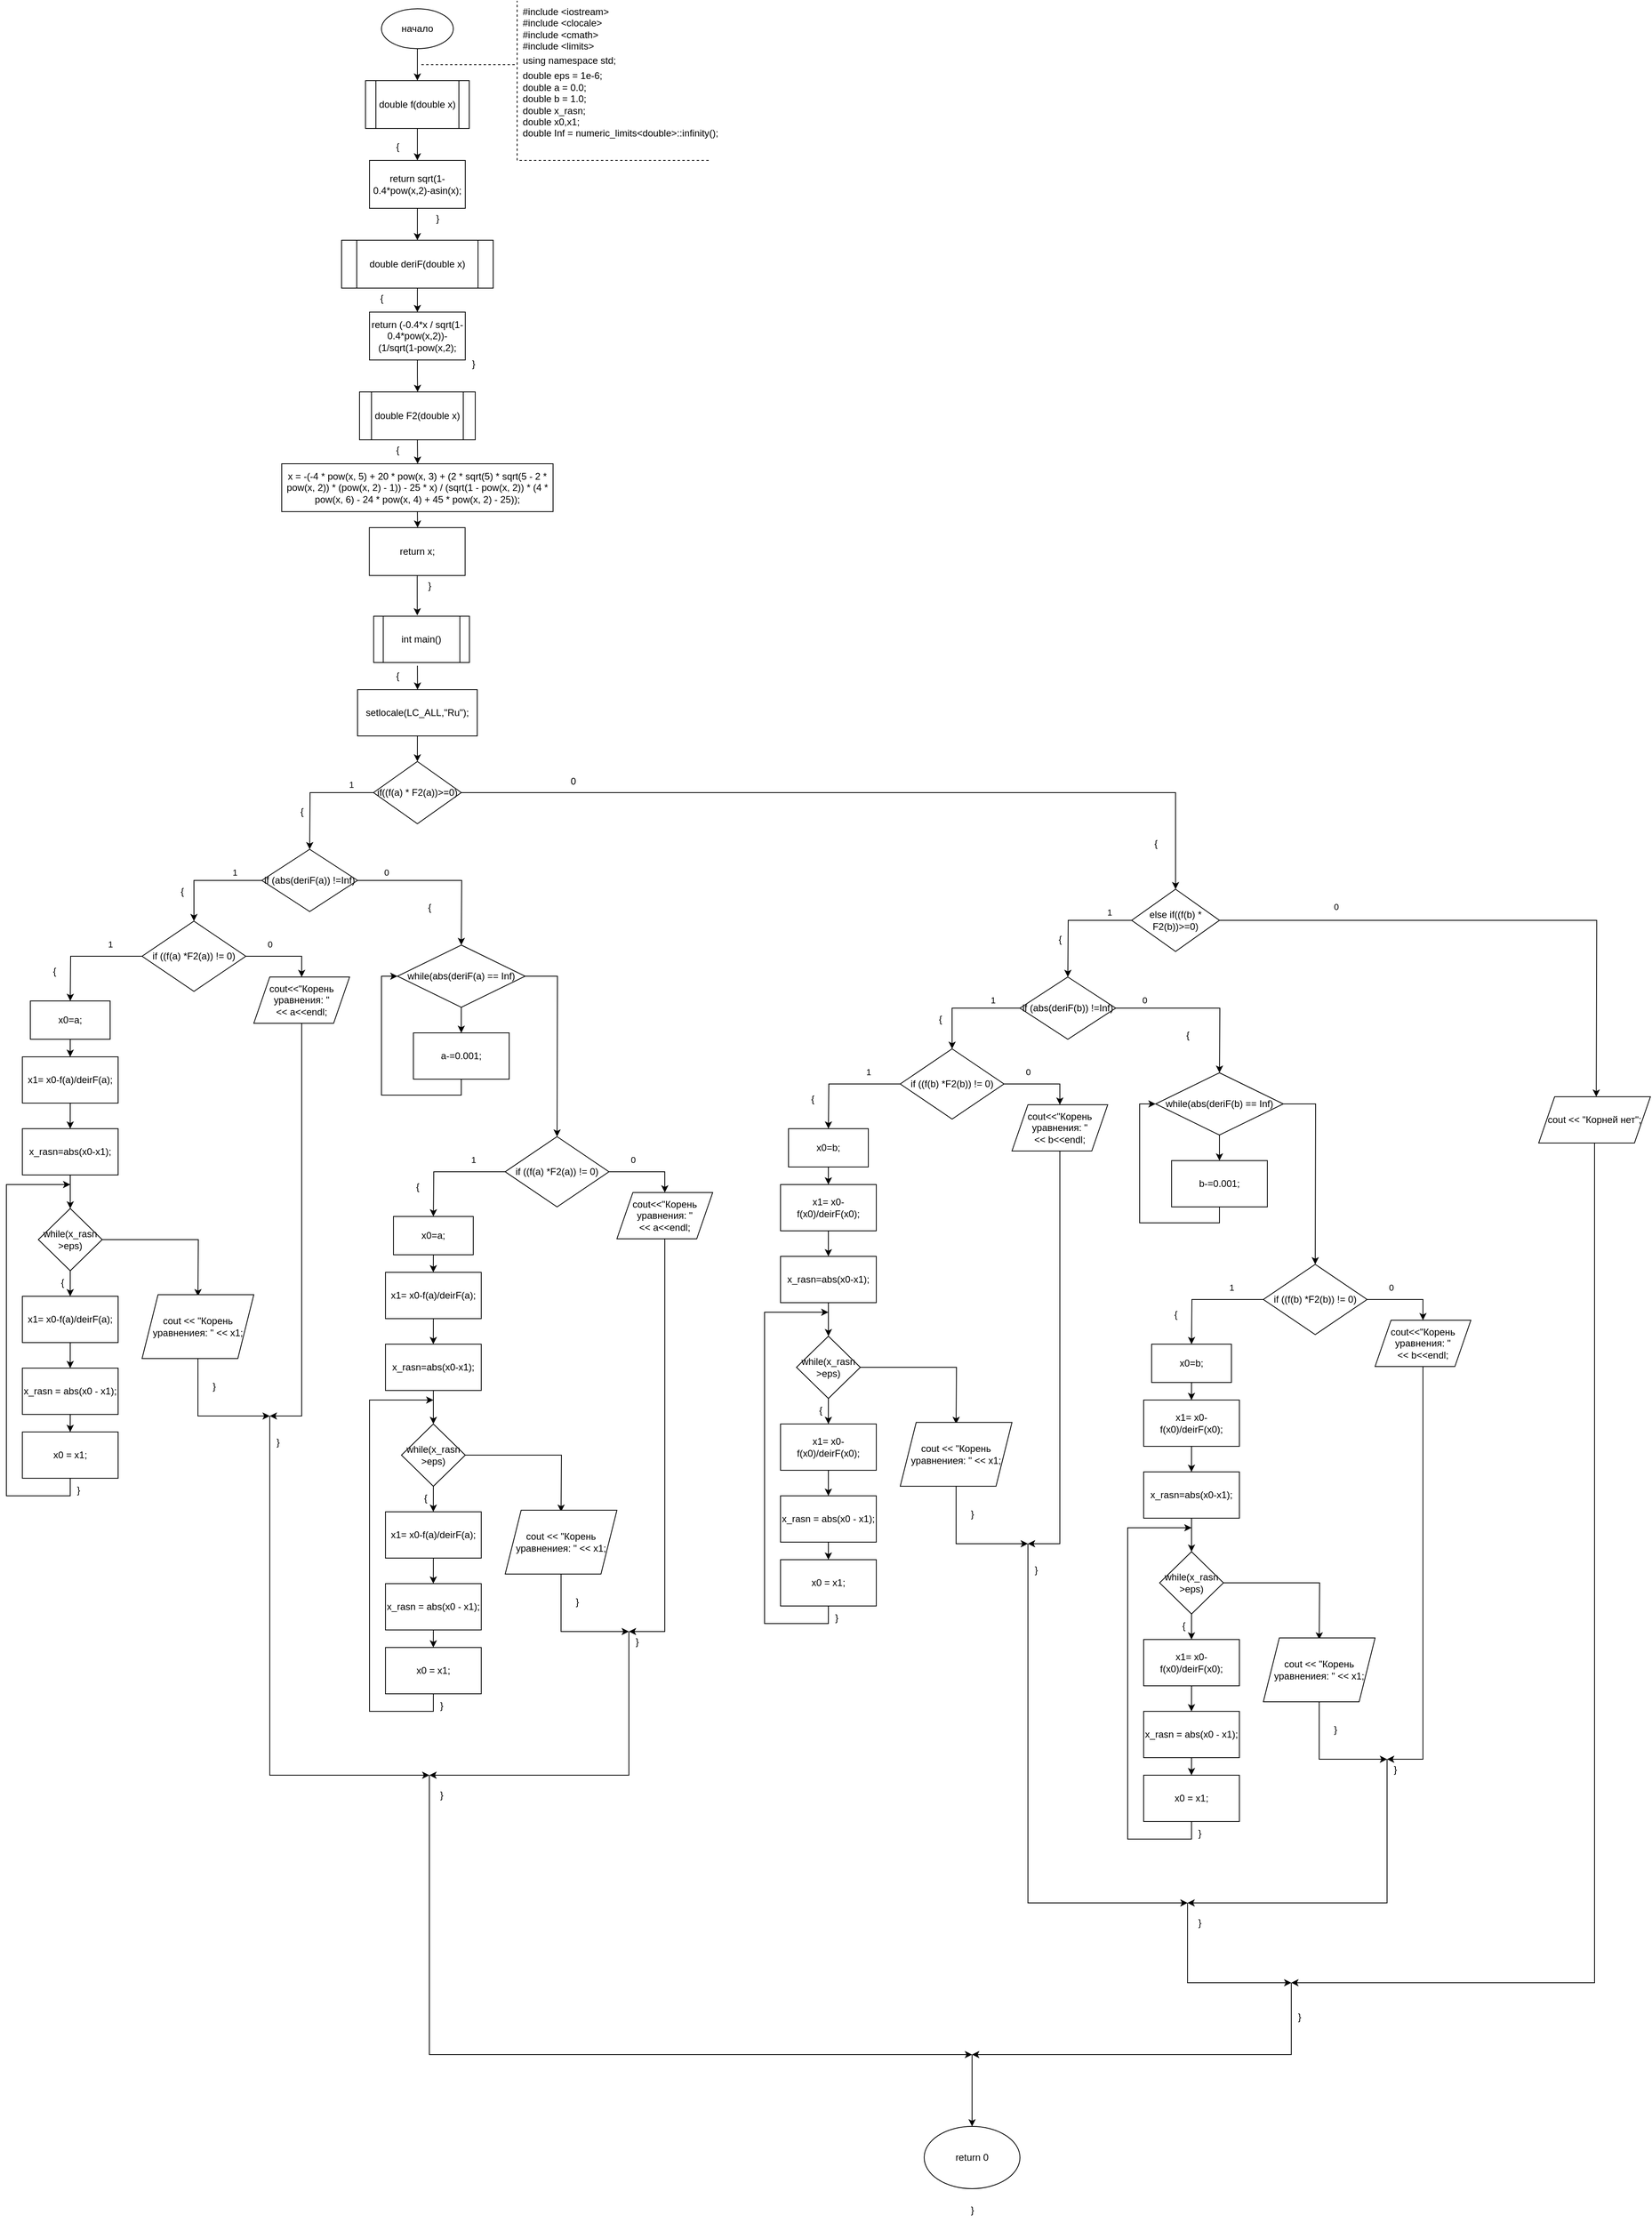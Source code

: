 <mxfile version="25.0.3">
  <diagram name="Страница — 1" id="3DQ5eWlD2VLm8ie280Ys">
    <mxGraphModel dx="2062" dy="667" grid="1" gridSize="10" guides="1" tooltips="1" connect="1" arrows="1" fold="1" page="1" pageScale="1" pageWidth="827" pageHeight="1169" math="0" shadow="0">
      <root>
        <mxCell id="0" />
        <mxCell id="1" parent="0" />
        <mxCell id="BeUe8F2fe9qOnZr7bygk-2" style="edgeStyle=orthogonalEdgeStyle;rounded=0;orthogonalLoop=1;jettySize=auto;html=1;exitX=0.5;exitY=1;exitDx=0;exitDy=0;" parent="1" source="BeUe8F2fe9qOnZr7bygk-1" target="BeUe8F2fe9qOnZr7bygk-3" edge="1">
          <mxGeometry relative="1" as="geometry">
            <mxPoint x="385" y="110" as="targetPoint" />
          </mxGeometry>
        </mxCell>
        <mxCell id="BeUe8F2fe9qOnZr7bygk-1" value="начало" style="ellipse;whiteSpace=wrap;html=1;" parent="1" vertex="1">
          <mxGeometry x="340" y="20" width="90" height="50" as="geometry" />
        </mxCell>
        <mxCell id="BeUe8F2fe9qOnZr7bygk-4" style="edgeStyle=orthogonalEdgeStyle;rounded=0;orthogonalLoop=1;jettySize=auto;html=1;exitX=0.5;exitY=1;exitDx=0;exitDy=0;" parent="1" source="BeUe8F2fe9qOnZr7bygk-3" edge="1">
          <mxGeometry relative="1" as="geometry">
            <mxPoint x="385" y="210" as="targetPoint" />
          </mxGeometry>
        </mxCell>
        <mxCell id="BeUe8F2fe9qOnZr7bygk-3" value="double f(double x)" style="shape=process;whiteSpace=wrap;html=1;backgroundOutline=1;" parent="1" vertex="1">
          <mxGeometry x="320" y="110" width="130" height="60" as="geometry" />
        </mxCell>
        <mxCell id="BeUe8F2fe9qOnZr7bygk-7" style="edgeStyle=orthogonalEdgeStyle;rounded=0;orthogonalLoop=1;jettySize=auto;html=1;exitX=0.5;exitY=1;exitDx=0;exitDy=0;" parent="1" source="BeUe8F2fe9qOnZr7bygk-6" target="BeUe8F2fe9qOnZr7bygk-8" edge="1">
          <mxGeometry relative="1" as="geometry">
            <mxPoint x="385.143" y="300" as="targetPoint" />
          </mxGeometry>
        </mxCell>
        <mxCell id="BeUe8F2fe9qOnZr7bygk-6" value="return sqrt(1-0.4*pow(x,2)-asin(x);" style="rounded=0;whiteSpace=wrap;html=1;" parent="1" vertex="1">
          <mxGeometry x="325" y="210" width="120" height="60" as="geometry" />
        </mxCell>
        <mxCell id="BeUe8F2fe9qOnZr7bygk-9" style="edgeStyle=orthogonalEdgeStyle;rounded=0;orthogonalLoop=1;jettySize=auto;html=1;exitX=0.5;exitY=1;exitDx=0;exitDy=0;" parent="1" source="BeUe8F2fe9qOnZr7bygk-8" target="BeUe8F2fe9qOnZr7bygk-10" edge="1">
          <mxGeometry relative="1" as="geometry">
            <mxPoint x="385.143" y="400" as="targetPoint" />
          </mxGeometry>
        </mxCell>
        <mxCell id="BeUe8F2fe9qOnZr7bygk-8" value="double deriF(double x)" style="shape=process;whiteSpace=wrap;html=1;backgroundOutline=1;" parent="1" vertex="1">
          <mxGeometry x="290" y="310" width="190" height="60" as="geometry" />
        </mxCell>
        <mxCell id="A-Q63tlpJAZpcYn2zqta-1" style="edgeStyle=orthogonalEdgeStyle;rounded=0;orthogonalLoop=1;jettySize=auto;html=1;exitX=0.5;exitY=1;exitDx=0;exitDy=0;" parent="1" source="BeUe8F2fe9qOnZr7bygk-10" edge="1">
          <mxGeometry relative="1" as="geometry">
            <mxPoint x="385.273" y="500.0" as="targetPoint" />
          </mxGeometry>
        </mxCell>
        <mxCell id="BeUe8F2fe9qOnZr7bygk-10" value="return (-0.4*x / sqrt(1-0.4*pow(x,2))-(1/sqrt(1-pow(x,2);" style="rounded=0;whiteSpace=wrap;html=1;" parent="1" vertex="1">
          <mxGeometry x="325.003" y="400" width="120" height="60" as="geometry" />
        </mxCell>
        <mxCell id="BeUe8F2fe9qOnZr7bygk-13" style="edgeStyle=orthogonalEdgeStyle;rounded=0;orthogonalLoop=1;jettySize=auto;html=1;exitX=0.5;exitY=1;exitDx=0;exitDy=0;" parent="1" edge="1">
          <mxGeometry relative="1" as="geometry">
            <mxPoint x="385.163" y="873" as="targetPoint" />
            <mxPoint x="385.023" y="843" as="sourcePoint" />
          </mxGeometry>
        </mxCell>
        <mxCell id="BeUe8F2fe9qOnZr7bygk-12" value="int main()" style="shape=process;whiteSpace=wrap;html=1;backgroundOutline=1;" parent="1" vertex="1">
          <mxGeometry x="330.223" y="781" width="120" height="58" as="geometry" />
        </mxCell>
        <mxCell id="BeUe8F2fe9qOnZr7bygk-15" style="edgeStyle=orthogonalEdgeStyle;rounded=0;orthogonalLoop=1;jettySize=auto;html=1;exitX=0.5;exitY=1;exitDx=0;exitDy=0;" parent="1" source="BeUe8F2fe9qOnZr7bygk-14" target="BeUe8F2fe9qOnZr7bygk-16" edge="1">
          <mxGeometry relative="1" as="geometry">
            <mxPoint x="385.163" y="963" as="targetPoint" />
          </mxGeometry>
        </mxCell>
        <mxCell id="BeUe8F2fe9qOnZr7bygk-14" value="setlocale(LC_ALL,&quot;Ru&quot;);" style="rounded=0;whiteSpace=wrap;html=1;" parent="1" vertex="1">
          <mxGeometry x="310.02" y="873" width="150" height="58" as="geometry" />
        </mxCell>
        <mxCell id="BeUe8F2fe9qOnZr7bygk-17" style="edgeStyle=orthogonalEdgeStyle;rounded=0;orthogonalLoop=1;jettySize=auto;html=1;exitX=0;exitY=0.5;exitDx=0;exitDy=0;" parent="1" source="BeUe8F2fe9qOnZr7bygk-16" edge="1">
          <mxGeometry relative="1" as="geometry">
            <mxPoint x="250.02" y="1073" as="targetPoint" />
          </mxGeometry>
        </mxCell>
        <mxCell id="BeUe8F2fe9qOnZr7bygk-18" value="1" style="edgeLabel;html=1;align=center;verticalAlign=middle;resizable=0;points=[];" parent="BeUe8F2fe9qOnZr7bygk-17" vertex="1" connectable="0">
          <mxGeometry x="-0.625" y="1" relative="1" as="geometry">
            <mxPoint y="-11" as="offset" />
          </mxGeometry>
        </mxCell>
        <mxCell id="BeUe8F2fe9qOnZr7bygk-93" style="edgeStyle=orthogonalEdgeStyle;rounded=0;orthogonalLoop=1;jettySize=auto;html=1;exitX=1;exitY=0.5;exitDx=0;exitDy=0;entryX=0.5;entryY=0;entryDx=0;entryDy=0;" parent="1" source="BeUe8F2fe9qOnZr7bygk-16" target="BeUe8F2fe9qOnZr7bygk-100" edge="1">
          <mxGeometry relative="1" as="geometry">
            <mxPoint x="1030.02" y="1273" as="targetPoint" />
          </mxGeometry>
        </mxCell>
        <mxCell id="BeUe8F2fe9qOnZr7bygk-16" value="if((f(a) * F2(a))&amp;gt;=0)" style="rhombus;whiteSpace=wrap;html=1;" parent="1" vertex="1">
          <mxGeometry x="330.02" y="963" width="110" height="78" as="geometry" />
        </mxCell>
        <mxCell id="BeUe8F2fe9qOnZr7bygk-20" style="edgeStyle=orthogonalEdgeStyle;rounded=0;orthogonalLoop=1;jettySize=auto;html=1;exitX=0;exitY=0.5;exitDx=0;exitDy=0;entryX=0.5;entryY=0;entryDx=0;entryDy=0;" parent="1" source="BeUe8F2fe9qOnZr7bygk-19" target="BeUe8F2fe9qOnZr7bygk-22" edge="1">
          <mxGeometry relative="1" as="geometry">
            <mxPoint x="110.02" y="1163" as="targetPoint" />
          </mxGeometry>
        </mxCell>
        <mxCell id="BeUe8F2fe9qOnZr7bygk-21" value="1" style="edgeLabel;html=1;align=center;verticalAlign=middle;resizable=0;points=[];" parent="BeUe8F2fe9qOnZr7bygk-20" vertex="1" connectable="0">
          <mxGeometry x="-0.496" y="-1" relative="1" as="geometry">
            <mxPoint y="-9" as="offset" />
          </mxGeometry>
        </mxCell>
        <mxCell id="BeUe8F2fe9qOnZr7bygk-51" style="edgeStyle=orthogonalEdgeStyle;rounded=0;orthogonalLoop=1;jettySize=auto;html=1;exitX=1;exitY=0.5;exitDx=0;exitDy=0;" parent="1" source="BeUe8F2fe9qOnZr7bygk-19" edge="1">
          <mxGeometry relative="1" as="geometry">
            <mxPoint x="440.02" y="1193" as="targetPoint" />
          </mxGeometry>
        </mxCell>
        <mxCell id="BeUe8F2fe9qOnZr7bygk-52" value="0" style="edgeLabel;html=1;align=center;verticalAlign=middle;resizable=0;points=[];" parent="BeUe8F2fe9qOnZr7bygk-51" vertex="1" connectable="0">
          <mxGeometry x="-0.662" y="-1" relative="1" as="geometry">
            <mxPoint y="-11" as="offset" />
          </mxGeometry>
        </mxCell>
        <mxCell id="BeUe8F2fe9qOnZr7bygk-19" value="if (abs(deriF(a)) !=Inf)" style="rhombus;whiteSpace=wrap;html=1;" parent="1" vertex="1">
          <mxGeometry x="190.02" y="1073" width="120" height="78" as="geometry" />
        </mxCell>
        <mxCell id="BeUe8F2fe9qOnZr7bygk-23" style="edgeStyle=orthogonalEdgeStyle;rounded=0;orthogonalLoop=1;jettySize=auto;html=1;exitX=0;exitY=0.5;exitDx=0;exitDy=0;" parent="1" source="BeUe8F2fe9qOnZr7bygk-22" edge="1">
          <mxGeometry relative="1" as="geometry">
            <mxPoint x="-49.98" y="1263" as="targetPoint" />
          </mxGeometry>
        </mxCell>
        <mxCell id="BeUe8F2fe9qOnZr7bygk-24" value="1" style="edgeLabel;html=1;align=center;verticalAlign=middle;resizable=0;points=[];" parent="BeUe8F2fe9qOnZr7bygk-23" vertex="1" connectable="0">
          <mxGeometry x="-0.546" relative="1" as="geometry">
            <mxPoint x="-7" y="-15" as="offset" />
          </mxGeometry>
        </mxCell>
        <mxCell id="BeUe8F2fe9qOnZr7bygk-47" style="edgeStyle=orthogonalEdgeStyle;rounded=0;orthogonalLoop=1;jettySize=auto;html=1;exitX=1;exitY=0.5;exitDx=0;exitDy=0;entryX=0.5;entryY=0;entryDx=0;entryDy=0;" parent="1" source="BeUe8F2fe9qOnZr7bygk-22" target="BeUe8F2fe9qOnZr7bygk-25" edge="1">
          <mxGeometry relative="1" as="geometry" />
        </mxCell>
        <mxCell id="BeUe8F2fe9qOnZr7bygk-53" value="0" style="edgeLabel;html=1;align=center;verticalAlign=middle;resizable=0;points=[];" parent="BeUe8F2fe9qOnZr7bygk-47" vertex="1" connectable="0">
          <mxGeometry x="-0.39" y="-3" relative="1" as="geometry">
            <mxPoint y="-18" as="offset" />
          </mxGeometry>
        </mxCell>
        <mxCell id="BeUe8F2fe9qOnZr7bygk-22" value="if ((f(a) *F2(a)) != 0)" style="rhombus;whiteSpace=wrap;html=1;" parent="1" vertex="1">
          <mxGeometry x="40.02" y="1163" width="130" height="88" as="geometry" />
        </mxCell>
        <mxCell id="BeUe8F2fe9qOnZr7bygk-48" style="edgeStyle=orthogonalEdgeStyle;rounded=0;orthogonalLoop=1;jettySize=auto;html=1;exitX=0.5;exitY=1;exitDx=0;exitDy=0;" parent="1" source="BeUe8F2fe9qOnZr7bygk-25" edge="1">
          <mxGeometry relative="1" as="geometry">
            <mxPoint x="200.02" y="1783" as="targetPoint" />
            <Array as="points">
              <mxPoint x="240.02" y="1783" />
            </Array>
          </mxGeometry>
        </mxCell>
        <mxCell id="BeUe8F2fe9qOnZr7bygk-25" value="cout&amp;lt;&amp;lt;&quot;Корень уравнения: &quot;&lt;div&gt;&amp;lt;&amp;lt; a&amp;lt;&amp;lt;endl;&lt;/div&gt;" style="shape=parallelogram;perimeter=parallelogramPerimeter;whiteSpace=wrap;html=1;fixedSize=1;" parent="1" vertex="1">
          <mxGeometry x="180.02" y="1233" width="120" height="58" as="geometry" />
        </mxCell>
        <mxCell id="BeUe8F2fe9qOnZr7bygk-27" style="edgeStyle=orthogonalEdgeStyle;rounded=0;orthogonalLoop=1;jettySize=auto;html=1;exitX=0.5;exitY=1;exitDx=0;exitDy=0;" parent="1" source="BeUe8F2fe9qOnZr7bygk-26" edge="1">
          <mxGeometry relative="1" as="geometry">
            <mxPoint x="-50.049" y="1333" as="targetPoint" />
          </mxGeometry>
        </mxCell>
        <mxCell id="BeUe8F2fe9qOnZr7bygk-26" value="x0=a;" style="rounded=0;whiteSpace=wrap;html=1;" parent="1" vertex="1">
          <mxGeometry x="-99.98" y="1263" width="100" height="48" as="geometry" />
        </mxCell>
        <mxCell id="BeUe8F2fe9qOnZr7bygk-29" style="edgeStyle=orthogonalEdgeStyle;rounded=0;orthogonalLoop=1;jettySize=auto;html=1;exitX=0.5;exitY=1;exitDx=0;exitDy=0;" parent="1" source="BeUe8F2fe9qOnZr7bygk-28" edge="1">
          <mxGeometry relative="1" as="geometry">
            <mxPoint x="-50.049" y="1423" as="targetPoint" />
          </mxGeometry>
        </mxCell>
        <mxCell id="BeUe8F2fe9qOnZr7bygk-28" value="x1= x0-f(a)/deirF(a);" style="whiteSpace=wrap;html=1;" parent="1" vertex="1">
          <mxGeometry x="-109.98" y="1333" width="120" height="58" as="geometry" />
        </mxCell>
        <mxCell id="BeUe8F2fe9qOnZr7bygk-32" style="edgeStyle=orthogonalEdgeStyle;rounded=0;orthogonalLoop=1;jettySize=auto;html=1;exitX=0.5;exitY=1;exitDx=0;exitDy=0;" parent="1" source="BeUe8F2fe9qOnZr7bygk-30" target="BeUe8F2fe9qOnZr7bygk-33" edge="1">
          <mxGeometry relative="1" as="geometry">
            <mxPoint x="-50.049" y="1523" as="targetPoint" />
          </mxGeometry>
        </mxCell>
        <mxCell id="BeUe8F2fe9qOnZr7bygk-30" value="x_rasn=abs(x0-x1);" style="whiteSpace=wrap;html=1;" parent="1" vertex="1">
          <mxGeometry x="-109.98" y="1423" width="120" height="58" as="geometry" />
        </mxCell>
        <mxCell id="BeUe8F2fe9qOnZr7bygk-31" value="{" style="text;html=1;align=center;verticalAlign=middle;resizable=0;points=[];autosize=1;strokeColor=none;fillColor=none;" parent="1" vertex="1">
          <mxGeometry x="-84.98" y="1211" width="30" height="30" as="geometry" />
        </mxCell>
        <mxCell id="BeUe8F2fe9qOnZr7bygk-34" style="edgeStyle=orthogonalEdgeStyle;rounded=0;orthogonalLoop=1;jettySize=auto;html=1;exitX=0.5;exitY=1;exitDx=0;exitDy=0;" parent="1" source="BeUe8F2fe9qOnZr7bygk-33" edge="1">
          <mxGeometry relative="1" as="geometry">
            <mxPoint x="-50.049" y="1633" as="targetPoint" />
          </mxGeometry>
        </mxCell>
        <mxCell id="BeUe8F2fe9qOnZr7bygk-43" style="edgeStyle=orthogonalEdgeStyle;rounded=0;orthogonalLoop=1;jettySize=auto;html=1;exitX=1;exitY=0.5;exitDx=0;exitDy=0;" parent="1" source="BeUe8F2fe9qOnZr7bygk-33" edge="1">
          <mxGeometry relative="1" as="geometry">
            <mxPoint x="110.02" y="1633" as="targetPoint" />
          </mxGeometry>
        </mxCell>
        <mxCell id="BeUe8F2fe9qOnZr7bygk-33" value="while(x_rasn &amp;gt;eps)" style="rhombus;whiteSpace=wrap;html=1;" parent="1" vertex="1">
          <mxGeometry x="-89.979" y="1523" width="80" height="78" as="geometry" />
        </mxCell>
        <mxCell id="BeUe8F2fe9qOnZr7bygk-36" style="edgeStyle=orthogonalEdgeStyle;rounded=0;orthogonalLoop=1;jettySize=auto;html=1;exitX=0.5;exitY=1;exitDx=0;exitDy=0;" parent="1" source="BeUe8F2fe9qOnZr7bygk-35" edge="1">
          <mxGeometry relative="1" as="geometry">
            <mxPoint x="-50.049" y="1723" as="targetPoint" />
          </mxGeometry>
        </mxCell>
        <mxCell id="BeUe8F2fe9qOnZr7bygk-35" value="x1= x0-f(a)/deirF(a);" style="whiteSpace=wrap;html=1;" parent="1" vertex="1">
          <mxGeometry x="-109.98" y="1633" width="120" height="58" as="geometry" />
        </mxCell>
        <mxCell id="BeUe8F2fe9qOnZr7bygk-38" style="edgeStyle=orthogonalEdgeStyle;rounded=0;orthogonalLoop=1;jettySize=auto;html=1;exitX=0.5;exitY=1;exitDx=0;exitDy=0;" parent="1" source="BeUe8F2fe9qOnZr7bygk-37" edge="1">
          <mxGeometry relative="1" as="geometry">
            <mxPoint x="-50.049" y="1803" as="targetPoint" />
          </mxGeometry>
        </mxCell>
        <mxCell id="BeUe8F2fe9qOnZr7bygk-37" value="x_rasn = abs(x0 - x1);" style="whiteSpace=wrap;html=1;" parent="1" vertex="1">
          <mxGeometry x="-109.98" y="1723" width="120" height="58" as="geometry" />
        </mxCell>
        <mxCell id="BeUe8F2fe9qOnZr7bygk-41" style="edgeStyle=orthogonalEdgeStyle;rounded=0;orthogonalLoop=1;jettySize=auto;html=1;exitX=0.5;exitY=1;exitDx=0;exitDy=0;" parent="1" source="BeUe8F2fe9qOnZr7bygk-39" edge="1">
          <mxGeometry relative="1" as="geometry">
            <mxPoint x="-49.98" y="1493" as="targetPoint" />
            <Array as="points">
              <mxPoint x="-49.98" y="1883" />
              <mxPoint x="-129.98" y="1883" />
            </Array>
          </mxGeometry>
        </mxCell>
        <mxCell id="BeUe8F2fe9qOnZr7bygk-39" value="x0 = x1;" style="whiteSpace=wrap;html=1;" parent="1" vertex="1">
          <mxGeometry x="-109.98" y="1803" width="120" height="58" as="geometry" />
        </mxCell>
        <mxCell id="BeUe8F2fe9qOnZr7bygk-40" value="{" style="text;html=1;align=center;verticalAlign=middle;resizable=0;points=[];autosize=1;strokeColor=none;fillColor=none;" parent="1" vertex="1">
          <mxGeometry x="-74.98" y="1601" width="30" height="30" as="geometry" />
        </mxCell>
        <mxCell id="BeUe8F2fe9qOnZr7bygk-49" style="edgeStyle=orthogonalEdgeStyle;rounded=0;orthogonalLoop=1;jettySize=auto;html=1;exitX=0.5;exitY=1;exitDx=0;exitDy=0;" parent="1" source="BeUe8F2fe9qOnZr7bygk-45" edge="1">
          <mxGeometry relative="1" as="geometry">
            <mxPoint x="200.02" y="1783" as="targetPoint" />
            <Array as="points">
              <mxPoint x="110.02" y="1783" />
            </Array>
          </mxGeometry>
        </mxCell>
        <mxCell id="BeUe8F2fe9qOnZr7bygk-45" value="cout &amp;lt;&amp;lt; &quot;Корень уравнениея: &quot; &amp;lt;&amp;lt; x1;" style="shape=parallelogram;perimeter=parallelogramPerimeter;whiteSpace=wrap;html=1;fixedSize=1;" parent="1" vertex="1">
          <mxGeometry x="40.02" y="1631" width="140" height="80" as="geometry" />
        </mxCell>
        <mxCell id="BeUe8F2fe9qOnZr7bygk-46" value="}" style="text;html=1;align=center;verticalAlign=middle;resizable=0;points=[];autosize=1;strokeColor=none;fillColor=none;" parent="1" vertex="1">
          <mxGeometry x="-54.98" y="1861" width="30" height="30" as="geometry" />
        </mxCell>
        <mxCell id="BeUe8F2fe9qOnZr7bygk-50" value="}" style="text;html=1;align=center;verticalAlign=middle;resizable=0;points=[];autosize=1;strokeColor=none;fillColor=none;" parent="1" vertex="1">
          <mxGeometry x="115.02" y="1731" width="30" height="30" as="geometry" />
        </mxCell>
        <mxCell id="BeUe8F2fe9qOnZr7bygk-55" style="edgeStyle=orthogonalEdgeStyle;rounded=0;orthogonalLoop=1;jettySize=auto;html=1;exitX=0.5;exitY=1;exitDx=0;exitDy=0;" parent="1" source="BeUe8F2fe9qOnZr7bygk-54" target="BeUe8F2fe9qOnZr7bygk-56" edge="1">
          <mxGeometry relative="1" as="geometry">
            <mxPoint x="439.672" y="1313" as="targetPoint" />
          </mxGeometry>
        </mxCell>
        <mxCell id="BeUe8F2fe9qOnZr7bygk-58" style="edgeStyle=orthogonalEdgeStyle;rounded=0;orthogonalLoop=1;jettySize=auto;html=1;exitX=1;exitY=0.5;exitDx=0;exitDy=0;" parent="1" source="BeUe8F2fe9qOnZr7bygk-54" edge="1">
          <mxGeometry relative="1" as="geometry">
            <mxPoint x="560.02" y="1433" as="targetPoint" />
          </mxGeometry>
        </mxCell>
        <mxCell id="BeUe8F2fe9qOnZr7bygk-54" value="while(abs(deriF(a) == Inf)" style="rhombus;whiteSpace=wrap;html=1;" parent="1" vertex="1">
          <mxGeometry x="360.02" y="1193" width="160" height="78" as="geometry" />
        </mxCell>
        <mxCell id="BeUe8F2fe9qOnZr7bygk-57" style="edgeStyle=orthogonalEdgeStyle;rounded=0;orthogonalLoop=1;jettySize=auto;html=1;exitX=0.5;exitY=1;exitDx=0;exitDy=0;entryX=0;entryY=0.5;entryDx=0;entryDy=0;" parent="1" source="BeUe8F2fe9qOnZr7bygk-56" target="BeUe8F2fe9qOnZr7bygk-54" edge="1">
          <mxGeometry relative="1" as="geometry" />
        </mxCell>
        <mxCell id="BeUe8F2fe9qOnZr7bygk-56" value="a-=0.001;" style="rounded=0;whiteSpace=wrap;html=1;" parent="1" vertex="1">
          <mxGeometry x="380.022" y="1303" width="120" height="58" as="geometry" />
        </mxCell>
        <mxCell id="BeUe8F2fe9qOnZr7bygk-59" style="edgeStyle=orthogonalEdgeStyle;rounded=0;orthogonalLoop=1;jettySize=auto;html=1;exitX=0;exitY=0.5;exitDx=0;exitDy=0;" parent="1" source="BeUe8F2fe9qOnZr7bygk-63" edge="1">
          <mxGeometry relative="1" as="geometry">
            <mxPoint x="405.02" y="1533" as="targetPoint" />
          </mxGeometry>
        </mxCell>
        <mxCell id="BeUe8F2fe9qOnZr7bygk-60" value="1" style="edgeLabel;html=1;align=center;verticalAlign=middle;resizable=0;points=[];" parent="BeUe8F2fe9qOnZr7bygk-59" vertex="1" connectable="0">
          <mxGeometry x="-0.546" relative="1" as="geometry">
            <mxPoint x="-7" y="-15" as="offset" />
          </mxGeometry>
        </mxCell>
        <mxCell id="BeUe8F2fe9qOnZr7bygk-61" style="edgeStyle=orthogonalEdgeStyle;rounded=0;orthogonalLoop=1;jettySize=auto;html=1;exitX=1;exitY=0.5;exitDx=0;exitDy=0;entryX=0.5;entryY=0;entryDx=0;entryDy=0;" parent="1" source="BeUe8F2fe9qOnZr7bygk-63" target="BeUe8F2fe9qOnZr7bygk-65" edge="1">
          <mxGeometry relative="1" as="geometry" />
        </mxCell>
        <mxCell id="BeUe8F2fe9qOnZr7bygk-62" value="0" style="edgeLabel;html=1;align=center;verticalAlign=middle;resizable=0;points=[];" parent="BeUe8F2fe9qOnZr7bygk-61" vertex="1" connectable="0">
          <mxGeometry x="-0.39" y="-3" relative="1" as="geometry">
            <mxPoint y="-18" as="offset" />
          </mxGeometry>
        </mxCell>
        <mxCell id="BeUe8F2fe9qOnZr7bygk-63" value="if ((f(a) *F2(a)) != 0)" style="rhombus;whiteSpace=wrap;html=1;" parent="1" vertex="1">
          <mxGeometry x="495.02" y="1433" width="130" height="88" as="geometry" />
        </mxCell>
        <mxCell id="BeUe8F2fe9qOnZr7bygk-64" style="edgeStyle=orthogonalEdgeStyle;rounded=0;orthogonalLoop=1;jettySize=auto;html=1;exitX=0.5;exitY=1;exitDx=0;exitDy=0;" parent="1" source="BeUe8F2fe9qOnZr7bygk-65" edge="1">
          <mxGeometry relative="1" as="geometry">
            <mxPoint x="650.02" y="2053" as="targetPoint" />
            <Array as="points">
              <mxPoint x="695.02" y="2053" />
            </Array>
          </mxGeometry>
        </mxCell>
        <mxCell id="BeUe8F2fe9qOnZr7bygk-65" value="cout&amp;lt;&amp;lt;&quot;Корень уравнения: &quot;&lt;div&gt;&amp;lt;&amp;lt; a&amp;lt;&amp;lt;endl;&lt;/div&gt;" style="shape=parallelogram;perimeter=parallelogramPerimeter;whiteSpace=wrap;html=1;fixedSize=1;" parent="1" vertex="1">
          <mxGeometry x="635.02" y="1503" width="120" height="58" as="geometry" />
        </mxCell>
        <mxCell id="BeUe8F2fe9qOnZr7bygk-66" style="edgeStyle=orthogonalEdgeStyle;rounded=0;orthogonalLoop=1;jettySize=auto;html=1;exitX=0.5;exitY=1;exitDx=0;exitDy=0;" parent="1" source="BeUe8F2fe9qOnZr7bygk-67" edge="1">
          <mxGeometry relative="1" as="geometry">
            <mxPoint x="404.951" y="1603" as="targetPoint" />
          </mxGeometry>
        </mxCell>
        <mxCell id="BeUe8F2fe9qOnZr7bygk-67" value="x0=a;" style="rounded=0;whiteSpace=wrap;html=1;" parent="1" vertex="1">
          <mxGeometry x="355.02" y="1533" width="100" height="48" as="geometry" />
        </mxCell>
        <mxCell id="BeUe8F2fe9qOnZr7bygk-68" style="edgeStyle=orthogonalEdgeStyle;rounded=0;orthogonalLoop=1;jettySize=auto;html=1;exitX=0.5;exitY=1;exitDx=0;exitDy=0;" parent="1" source="BeUe8F2fe9qOnZr7bygk-69" edge="1">
          <mxGeometry relative="1" as="geometry">
            <mxPoint x="404.951" y="1693" as="targetPoint" />
          </mxGeometry>
        </mxCell>
        <mxCell id="BeUe8F2fe9qOnZr7bygk-69" value="x1= x0-f(a)/deirF(a);" style="whiteSpace=wrap;html=1;" parent="1" vertex="1">
          <mxGeometry x="345.02" y="1603" width="120" height="58" as="geometry" />
        </mxCell>
        <mxCell id="BeUe8F2fe9qOnZr7bygk-70" style="edgeStyle=orthogonalEdgeStyle;rounded=0;orthogonalLoop=1;jettySize=auto;html=1;exitX=0.5;exitY=1;exitDx=0;exitDy=0;" parent="1" source="BeUe8F2fe9qOnZr7bygk-71" target="BeUe8F2fe9qOnZr7bygk-75" edge="1">
          <mxGeometry relative="1" as="geometry">
            <mxPoint x="404.951" y="1793" as="targetPoint" />
          </mxGeometry>
        </mxCell>
        <mxCell id="BeUe8F2fe9qOnZr7bygk-71" value="x_rasn=abs(x0-x1);" style="whiteSpace=wrap;html=1;" parent="1" vertex="1">
          <mxGeometry x="345.02" y="1693" width="120" height="58" as="geometry" />
        </mxCell>
        <mxCell id="BeUe8F2fe9qOnZr7bygk-72" value="{" style="text;html=1;align=center;verticalAlign=middle;resizable=0;points=[];autosize=1;strokeColor=none;fillColor=none;" parent="1" vertex="1">
          <mxGeometry x="370.02" y="1481" width="30" height="30" as="geometry" />
        </mxCell>
        <mxCell id="BeUe8F2fe9qOnZr7bygk-73" style="edgeStyle=orthogonalEdgeStyle;rounded=0;orthogonalLoop=1;jettySize=auto;html=1;exitX=0.5;exitY=1;exitDx=0;exitDy=0;" parent="1" source="BeUe8F2fe9qOnZr7bygk-75" edge="1">
          <mxGeometry relative="1" as="geometry">
            <mxPoint x="404.951" y="1903" as="targetPoint" />
          </mxGeometry>
        </mxCell>
        <mxCell id="BeUe8F2fe9qOnZr7bygk-74" style="edgeStyle=orthogonalEdgeStyle;rounded=0;orthogonalLoop=1;jettySize=auto;html=1;exitX=1;exitY=0.5;exitDx=0;exitDy=0;" parent="1" source="BeUe8F2fe9qOnZr7bygk-75" edge="1">
          <mxGeometry relative="1" as="geometry">
            <mxPoint x="565.02" y="1903" as="targetPoint" />
          </mxGeometry>
        </mxCell>
        <mxCell id="BeUe8F2fe9qOnZr7bygk-75" value="while(x_rasn &amp;gt;eps)" style="rhombus;whiteSpace=wrap;html=1;" parent="1" vertex="1">
          <mxGeometry x="365.021" y="1793" width="80" height="78" as="geometry" />
        </mxCell>
        <mxCell id="BeUe8F2fe9qOnZr7bygk-76" style="edgeStyle=orthogonalEdgeStyle;rounded=0;orthogonalLoop=1;jettySize=auto;html=1;exitX=0.5;exitY=1;exitDx=0;exitDy=0;" parent="1" source="BeUe8F2fe9qOnZr7bygk-77" edge="1">
          <mxGeometry relative="1" as="geometry">
            <mxPoint x="404.951" y="1993" as="targetPoint" />
          </mxGeometry>
        </mxCell>
        <mxCell id="BeUe8F2fe9qOnZr7bygk-77" value="x1= x0-f(a)/deirF(a);" style="whiteSpace=wrap;html=1;" parent="1" vertex="1">
          <mxGeometry x="345.02" y="1903" width="120" height="58" as="geometry" />
        </mxCell>
        <mxCell id="BeUe8F2fe9qOnZr7bygk-78" style="edgeStyle=orthogonalEdgeStyle;rounded=0;orthogonalLoop=1;jettySize=auto;html=1;exitX=0.5;exitY=1;exitDx=0;exitDy=0;" parent="1" source="BeUe8F2fe9qOnZr7bygk-79" edge="1">
          <mxGeometry relative="1" as="geometry">
            <mxPoint x="404.951" y="2073" as="targetPoint" />
          </mxGeometry>
        </mxCell>
        <mxCell id="BeUe8F2fe9qOnZr7bygk-79" value="x_rasn = abs(x0 - x1);" style="whiteSpace=wrap;html=1;" parent="1" vertex="1">
          <mxGeometry x="345.02" y="1993" width="120" height="58" as="geometry" />
        </mxCell>
        <mxCell id="BeUe8F2fe9qOnZr7bygk-80" style="edgeStyle=orthogonalEdgeStyle;rounded=0;orthogonalLoop=1;jettySize=auto;html=1;exitX=0.5;exitY=1;exitDx=0;exitDy=0;" parent="1" source="BeUe8F2fe9qOnZr7bygk-81" edge="1">
          <mxGeometry relative="1" as="geometry">
            <mxPoint x="405.02" y="1763" as="targetPoint" />
            <Array as="points">
              <mxPoint x="405.02" y="2153" />
              <mxPoint x="325.02" y="2153" />
            </Array>
          </mxGeometry>
        </mxCell>
        <mxCell id="BeUe8F2fe9qOnZr7bygk-81" value="x0 = x1;" style="whiteSpace=wrap;html=1;" parent="1" vertex="1">
          <mxGeometry x="345.02" y="2073" width="120" height="58" as="geometry" />
        </mxCell>
        <mxCell id="BeUe8F2fe9qOnZr7bygk-82" value="{" style="text;html=1;align=center;verticalAlign=middle;resizable=0;points=[];autosize=1;strokeColor=none;fillColor=none;" parent="1" vertex="1">
          <mxGeometry x="380.02" y="1871" width="30" height="30" as="geometry" />
        </mxCell>
        <mxCell id="BeUe8F2fe9qOnZr7bygk-83" style="edgeStyle=orthogonalEdgeStyle;rounded=0;orthogonalLoop=1;jettySize=auto;html=1;exitX=0.5;exitY=1;exitDx=0;exitDy=0;" parent="1" source="BeUe8F2fe9qOnZr7bygk-84" edge="1">
          <mxGeometry relative="1" as="geometry">
            <mxPoint x="650.02" y="2053" as="targetPoint" />
            <Array as="points">
              <mxPoint x="565.02" y="2053" />
            </Array>
          </mxGeometry>
        </mxCell>
        <mxCell id="BeUe8F2fe9qOnZr7bygk-84" value="cout &amp;lt;&amp;lt; &quot;Корень уравнениея: &quot; &amp;lt;&amp;lt; x1;" style="shape=parallelogram;perimeter=parallelogramPerimeter;whiteSpace=wrap;html=1;fixedSize=1;" parent="1" vertex="1">
          <mxGeometry x="495.02" y="1901" width="140" height="80" as="geometry" />
        </mxCell>
        <mxCell id="BeUe8F2fe9qOnZr7bygk-85" value="}" style="text;html=1;align=center;verticalAlign=middle;resizable=0;points=[];autosize=1;strokeColor=none;fillColor=none;" parent="1" vertex="1">
          <mxGeometry x="400.02" y="2131" width="30" height="30" as="geometry" />
        </mxCell>
        <mxCell id="BeUe8F2fe9qOnZr7bygk-86" value="}" style="text;html=1;align=center;verticalAlign=middle;resizable=0;points=[];autosize=1;strokeColor=none;fillColor=none;" parent="1" vertex="1">
          <mxGeometry x="570.02" y="2001" width="30" height="30" as="geometry" />
        </mxCell>
        <mxCell id="BeUe8F2fe9qOnZr7bygk-87" value="{" style="text;html=1;align=center;verticalAlign=middle;resizable=0;points=[];autosize=1;strokeColor=none;fillColor=none;" parent="1" vertex="1">
          <mxGeometry x="385.02" y="1131" width="30" height="30" as="geometry" />
        </mxCell>
        <mxCell id="BeUe8F2fe9qOnZr7bygk-88" value="" style="endArrow=classic;html=1;rounded=0;" parent="1" edge="1">
          <mxGeometry width="50" height="50" relative="1" as="geometry">
            <mxPoint x="650.02" y="2053" as="sourcePoint" />
            <mxPoint x="400.02" y="2233" as="targetPoint" />
            <Array as="points">
              <mxPoint x="650.02" y="2233" />
            </Array>
          </mxGeometry>
        </mxCell>
        <mxCell id="BeUe8F2fe9qOnZr7bygk-89" value="}" style="text;html=1;align=center;verticalAlign=middle;resizable=0;points=[];autosize=1;strokeColor=none;fillColor=none;" parent="1" vertex="1">
          <mxGeometry x="645.02" y="2051" width="30" height="30" as="geometry" />
        </mxCell>
        <mxCell id="BeUe8F2fe9qOnZr7bygk-90" value="" style="endArrow=classic;html=1;rounded=0;" parent="1" edge="1">
          <mxGeometry width="50" height="50" relative="1" as="geometry">
            <mxPoint x="200.02" y="1783" as="sourcePoint" />
            <mxPoint x="400.02" y="2233" as="targetPoint" />
            <Array as="points">
              <mxPoint x="200.02" y="2233" />
            </Array>
          </mxGeometry>
        </mxCell>
        <mxCell id="BeUe8F2fe9qOnZr7bygk-91" value="}" style="text;html=1;align=center;verticalAlign=middle;resizable=0;points=[];autosize=1;strokeColor=none;fillColor=none;" parent="1" vertex="1">
          <mxGeometry x="195.02" y="1801" width="30" height="30" as="geometry" />
        </mxCell>
        <mxCell id="BeUe8F2fe9qOnZr7bygk-92" value="{" style="text;html=1;align=center;verticalAlign=middle;resizable=0;points=[];autosize=1;strokeColor=none;fillColor=none;" parent="1" vertex="1">
          <mxGeometry x="75.02" y="1111" width="30" height="30" as="geometry" />
        </mxCell>
        <mxCell id="BeUe8F2fe9qOnZr7bygk-94" value="0" style="text;html=1;align=center;verticalAlign=middle;resizable=0;points=[];autosize=1;strokeColor=none;fillColor=none;" parent="1" vertex="1">
          <mxGeometry x="565.02" y="973" width="30" height="30" as="geometry" />
        </mxCell>
        <mxCell id="BeUe8F2fe9qOnZr7bygk-95" value="{" style="text;html=1;align=center;verticalAlign=middle;resizable=0;points=[];autosize=1;strokeColor=none;fillColor=none;" parent="1" vertex="1">
          <mxGeometry x="225.02" y="1011" width="30" height="30" as="geometry" />
        </mxCell>
        <mxCell id="BeUe8F2fe9qOnZr7bygk-96" value="" style="endArrow=classic;html=1;rounded=0;" parent="1" edge="1">
          <mxGeometry width="50" height="50" relative="1" as="geometry">
            <mxPoint x="400.02" y="2233" as="sourcePoint" />
            <mxPoint x="1080.02" y="2583" as="targetPoint" />
            <Array as="points">
              <mxPoint x="400.02" y="2583" />
            </Array>
          </mxGeometry>
        </mxCell>
        <mxCell id="BeUe8F2fe9qOnZr7bygk-97" value="}" style="text;html=1;align=center;verticalAlign=middle;resizable=0;points=[];autosize=1;strokeColor=none;fillColor=none;" parent="1" vertex="1">
          <mxGeometry x="400.02" y="2243" width="30" height="30" as="geometry" />
        </mxCell>
        <mxCell id="BeUe8F2fe9qOnZr7bygk-98" style="edgeStyle=orthogonalEdgeStyle;rounded=0;orthogonalLoop=1;jettySize=auto;html=1;exitX=0;exitY=0.5;exitDx=0;exitDy=0;" parent="1" source="BeUe8F2fe9qOnZr7bygk-100" edge="1">
          <mxGeometry relative="1" as="geometry">
            <mxPoint x="1200.02" y="1233" as="targetPoint" />
          </mxGeometry>
        </mxCell>
        <mxCell id="BeUe8F2fe9qOnZr7bygk-99" value="1" style="edgeLabel;html=1;align=center;verticalAlign=middle;resizable=0;points=[];" parent="BeUe8F2fe9qOnZr7bygk-98" vertex="1" connectable="0">
          <mxGeometry x="-0.625" y="1" relative="1" as="geometry">
            <mxPoint y="-11" as="offset" />
          </mxGeometry>
        </mxCell>
        <mxCell id="BeUe8F2fe9qOnZr7bygk-177" style="edgeStyle=orthogonalEdgeStyle;rounded=0;orthogonalLoop=1;jettySize=auto;html=1;exitX=1;exitY=0.5;exitDx=0;exitDy=0;" parent="1" source="BeUe8F2fe9qOnZr7bygk-100" edge="1">
          <mxGeometry relative="1" as="geometry">
            <mxPoint x="1862.153" y="1383" as="targetPoint" />
          </mxGeometry>
        </mxCell>
        <mxCell id="BeUe8F2fe9qOnZr7bygk-178" value="0" style="edgeLabel;html=1;align=center;verticalAlign=middle;resizable=0;points=[];" parent="BeUe8F2fe9qOnZr7bygk-177" vertex="1" connectable="0">
          <mxGeometry x="-0.56" y="-2" relative="1" as="geometry">
            <mxPoint x="-7" y="-19" as="offset" />
          </mxGeometry>
        </mxCell>
        <mxCell id="BeUe8F2fe9qOnZr7bygk-100" value="else if((f(b) * F2(b))&amp;gt;=0)" style="rhombus;whiteSpace=wrap;html=1;" parent="1" vertex="1">
          <mxGeometry x="1280.02" y="1123" width="110" height="78" as="geometry" />
        </mxCell>
        <mxCell id="BeUe8F2fe9qOnZr7bygk-101" style="edgeStyle=orthogonalEdgeStyle;rounded=0;orthogonalLoop=1;jettySize=auto;html=1;exitX=0;exitY=0.5;exitDx=0;exitDy=0;entryX=0.5;entryY=0;entryDx=0;entryDy=0;" parent="1" source="BeUe8F2fe9qOnZr7bygk-105" target="BeUe8F2fe9qOnZr7bygk-110" edge="1">
          <mxGeometry relative="1" as="geometry">
            <mxPoint x="1060.02" y="1323" as="targetPoint" />
          </mxGeometry>
        </mxCell>
        <mxCell id="BeUe8F2fe9qOnZr7bygk-102" value="1" style="edgeLabel;html=1;align=center;verticalAlign=middle;resizable=0;points=[];" parent="BeUe8F2fe9qOnZr7bygk-101" vertex="1" connectable="0">
          <mxGeometry x="-0.496" y="-1" relative="1" as="geometry">
            <mxPoint y="-9" as="offset" />
          </mxGeometry>
        </mxCell>
        <mxCell id="BeUe8F2fe9qOnZr7bygk-103" style="edgeStyle=orthogonalEdgeStyle;rounded=0;orthogonalLoop=1;jettySize=auto;html=1;exitX=1;exitY=0.5;exitDx=0;exitDy=0;" parent="1" source="BeUe8F2fe9qOnZr7bygk-105" edge="1">
          <mxGeometry relative="1" as="geometry">
            <mxPoint x="1390.02" y="1353" as="targetPoint" />
          </mxGeometry>
        </mxCell>
        <mxCell id="BeUe8F2fe9qOnZr7bygk-104" value="0" style="edgeLabel;html=1;align=center;verticalAlign=middle;resizable=0;points=[];" parent="BeUe8F2fe9qOnZr7bygk-103" vertex="1" connectable="0">
          <mxGeometry x="-0.662" y="-1" relative="1" as="geometry">
            <mxPoint y="-11" as="offset" />
          </mxGeometry>
        </mxCell>
        <mxCell id="BeUe8F2fe9qOnZr7bygk-105" value="if (abs(deriF(b)) !=Inf)" style="rhombus;whiteSpace=wrap;html=1;" parent="1" vertex="1">
          <mxGeometry x="1140.02" y="1233" width="120" height="78" as="geometry" />
        </mxCell>
        <mxCell id="BeUe8F2fe9qOnZr7bygk-106" style="edgeStyle=orthogonalEdgeStyle;rounded=0;orthogonalLoop=1;jettySize=auto;html=1;exitX=0;exitY=0.5;exitDx=0;exitDy=0;" parent="1" source="BeUe8F2fe9qOnZr7bygk-110" edge="1">
          <mxGeometry relative="1" as="geometry">
            <mxPoint x="900.02" y="1423" as="targetPoint" />
          </mxGeometry>
        </mxCell>
        <mxCell id="BeUe8F2fe9qOnZr7bygk-107" value="1" style="edgeLabel;html=1;align=center;verticalAlign=middle;resizable=0;points=[];" parent="BeUe8F2fe9qOnZr7bygk-106" vertex="1" connectable="0">
          <mxGeometry x="-0.546" relative="1" as="geometry">
            <mxPoint x="-7" y="-15" as="offset" />
          </mxGeometry>
        </mxCell>
        <mxCell id="BeUe8F2fe9qOnZr7bygk-108" style="edgeStyle=orthogonalEdgeStyle;rounded=0;orthogonalLoop=1;jettySize=auto;html=1;exitX=1;exitY=0.5;exitDx=0;exitDy=0;entryX=0.5;entryY=0;entryDx=0;entryDy=0;" parent="1" source="BeUe8F2fe9qOnZr7bygk-110" target="BeUe8F2fe9qOnZr7bygk-112" edge="1">
          <mxGeometry relative="1" as="geometry" />
        </mxCell>
        <mxCell id="BeUe8F2fe9qOnZr7bygk-109" value="0" style="edgeLabel;html=1;align=center;verticalAlign=middle;resizable=0;points=[];" parent="BeUe8F2fe9qOnZr7bygk-108" vertex="1" connectable="0">
          <mxGeometry x="-0.39" y="-3" relative="1" as="geometry">
            <mxPoint y="-18" as="offset" />
          </mxGeometry>
        </mxCell>
        <mxCell id="BeUe8F2fe9qOnZr7bygk-110" value="if ((f(b) *F2(b)) != 0)" style="rhombus;whiteSpace=wrap;html=1;" parent="1" vertex="1">
          <mxGeometry x="990.02" y="1323" width="130" height="88" as="geometry" />
        </mxCell>
        <mxCell id="BeUe8F2fe9qOnZr7bygk-111" style="edgeStyle=orthogonalEdgeStyle;rounded=0;orthogonalLoop=1;jettySize=auto;html=1;exitX=0.5;exitY=1;exitDx=0;exitDy=0;" parent="1" source="BeUe8F2fe9qOnZr7bygk-112" edge="1">
          <mxGeometry relative="1" as="geometry">
            <mxPoint x="1150.02" y="1943" as="targetPoint" />
            <Array as="points">
              <mxPoint x="1190.02" y="1943" />
            </Array>
          </mxGeometry>
        </mxCell>
        <mxCell id="BeUe8F2fe9qOnZr7bygk-112" value="cout&amp;lt;&amp;lt;&quot;Корень уравнения: &quot;&lt;div&gt;&amp;lt;&amp;lt; b&amp;lt;&amp;lt;endl;&lt;/div&gt;" style="shape=parallelogram;perimeter=parallelogramPerimeter;whiteSpace=wrap;html=1;fixedSize=1;" parent="1" vertex="1">
          <mxGeometry x="1130.02" y="1393" width="120" height="58" as="geometry" />
        </mxCell>
        <mxCell id="BeUe8F2fe9qOnZr7bygk-113" style="edgeStyle=orthogonalEdgeStyle;rounded=0;orthogonalLoop=1;jettySize=auto;html=1;exitX=0.5;exitY=1;exitDx=0;exitDy=0;" parent="1" source="BeUe8F2fe9qOnZr7bygk-114" edge="1">
          <mxGeometry relative="1" as="geometry">
            <mxPoint x="899.951" y="1493" as="targetPoint" />
          </mxGeometry>
        </mxCell>
        <mxCell id="BeUe8F2fe9qOnZr7bygk-114" value="x0=b;" style="rounded=0;whiteSpace=wrap;html=1;" parent="1" vertex="1">
          <mxGeometry x="850.02" y="1423" width="100" height="48" as="geometry" />
        </mxCell>
        <mxCell id="BeUe8F2fe9qOnZr7bygk-115" style="edgeStyle=orthogonalEdgeStyle;rounded=0;orthogonalLoop=1;jettySize=auto;html=1;exitX=0.5;exitY=1;exitDx=0;exitDy=0;" parent="1" source="BeUe8F2fe9qOnZr7bygk-116" edge="1">
          <mxGeometry relative="1" as="geometry">
            <mxPoint x="899.951" y="1583" as="targetPoint" />
          </mxGeometry>
        </mxCell>
        <mxCell id="BeUe8F2fe9qOnZr7bygk-116" value="x1= x0-f(x0)/deirF(x0);" style="whiteSpace=wrap;html=1;" parent="1" vertex="1">
          <mxGeometry x="840.02" y="1493" width="120" height="58" as="geometry" />
        </mxCell>
        <mxCell id="BeUe8F2fe9qOnZr7bygk-117" style="edgeStyle=orthogonalEdgeStyle;rounded=0;orthogonalLoop=1;jettySize=auto;html=1;exitX=0.5;exitY=1;exitDx=0;exitDy=0;" parent="1" source="BeUe8F2fe9qOnZr7bygk-118" target="BeUe8F2fe9qOnZr7bygk-122" edge="1">
          <mxGeometry relative="1" as="geometry">
            <mxPoint x="899.951" y="1683" as="targetPoint" />
          </mxGeometry>
        </mxCell>
        <mxCell id="BeUe8F2fe9qOnZr7bygk-118" value="x_rasn=abs(x0-x1);" style="whiteSpace=wrap;html=1;" parent="1" vertex="1">
          <mxGeometry x="840.02" y="1583" width="120" height="58" as="geometry" />
        </mxCell>
        <mxCell id="BeUe8F2fe9qOnZr7bygk-119" value="{" style="text;html=1;align=center;verticalAlign=middle;resizable=0;points=[];autosize=1;strokeColor=none;fillColor=none;" parent="1" vertex="1">
          <mxGeometry x="865.02" y="1371" width="30" height="30" as="geometry" />
        </mxCell>
        <mxCell id="BeUe8F2fe9qOnZr7bygk-120" style="edgeStyle=orthogonalEdgeStyle;rounded=0;orthogonalLoop=1;jettySize=auto;html=1;exitX=0.5;exitY=1;exitDx=0;exitDy=0;" parent="1" source="BeUe8F2fe9qOnZr7bygk-122" edge="1">
          <mxGeometry relative="1" as="geometry">
            <mxPoint x="899.951" y="1793" as="targetPoint" />
          </mxGeometry>
        </mxCell>
        <mxCell id="BeUe8F2fe9qOnZr7bygk-121" style="edgeStyle=orthogonalEdgeStyle;rounded=0;orthogonalLoop=1;jettySize=auto;html=1;exitX=1;exitY=0.5;exitDx=0;exitDy=0;" parent="1" source="BeUe8F2fe9qOnZr7bygk-122" edge="1">
          <mxGeometry relative="1" as="geometry">
            <mxPoint x="1060.02" y="1793" as="targetPoint" />
          </mxGeometry>
        </mxCell>
        <mxCell id="BeUe8F2fe9qOnZr7bygk-122" value="while(x_rasn &amp;gt;eps)" style="rhombus;whiteSpace=wrap;html=1;" parent="1" vertex="1">
          <mxGeometry x="860.021" y="1683" width="80" height="78" as="geometry" />
        </mxCell>
        <mxCell id="BeUe8F2fe9qOnZr7bygk-123" style="edgeStyle=orthogonalEdgeStyle;rounded=0;orthogonalLoop=1;jettySize=auto;html=1;exitX=0.5;exitY=1;exitDx=0;exitDy=0;" parent="1" source="BeUe8F2fe9qOnZr7bygk-124" edge="1">
          <mxGeometry relative="1" as="geometry">
            <mxPoint x="899.951" y="1883" as="targetPoint" />
          </mxGeometry>
        </mxCell>
        <mxCell id="BeUe8F2fe9qOnZr7bygk-124" value="x1= x0-f(x0)/deirF(x0);" style="whiteSpace=wrap;html=1;" parent="1" vertex="1">
          <mxGeometry x="840.02" y="1793" width="120" height="58" as="geometry" />
        </mxCell>
        <mxCell id="BeUe8F2fe9qOnZr7bygk-125" style="edgeStyle=orthogonalEdgeStyle;rounded=0;orthogonalLoop=1;jettySize=auto;html=1;exitX=0.5;exitY=1;exitDx=0;exitDy=0;" parent="1" source="BeUe8F2fe9qOnZr7bygk-126" edge="1">
          <mxGeometry relative="1" as="geometry">
            <mxPoint x="899.951" y="1963" as="targetPoint" />
          </mxGeometry>
        </mxCell>
        <mxCell id="BeUe8F2fe9qOnZr7bygk-126" value="x_rasn = abs(x0 - x1);" style="whiteSpace=wrap;html=1;" parent="1" vertex="1">
          <mxGeometry x="840.02" y="1883" width="120" height="58" as="geometry" />
        </mxCell>
        <mxCell id="BeUe8F2fe9qOnZr7bygk-127" style="edgeStyle=orthogonalEdgeStyle;rounded=0;orthogonalLoop=1;jettySize=auto;html=1;exitX=0.5;exitY=1;exitDx=0;exitDy=0;" parent="1" source="BeUe8F2fe9qOnZr7bygk-128" edge="1">
          <mxGeometry relative="1" as="geometry">
            <mxPoint x="900.02" y="1653" as="targetPoint" />
            <Array as="points">
              <mxPoint x="900.02" y="2043" />
              <mxPoint x="820.02" y="2043" />
            </Array>
          </mxGeometry>
        </mxCell>
        <mxCell id="BeUe8F2fe9qOnZr7bygk-128" value="x0 = x1;" style="whiteSpace=wrap;html=1;" parent="1" vertex="1">
          <mxGeometry x="840.02" y="1963" width="120" height="58" as="geometry" />
        </mxCell>
        <mxCell id="BeUe8F2fe9qOnZr7bygk-129" value="{" style="text;html=1;align=center;verticalAlign=middle;resizable=0;points=[];autosize=1;strokeColor=none;fillColor=none;" parent="1" vertex="1">
          <mxGeometry x="875.02" y="1761" width="30" height="30" as="geometry" />
        </mxCell>
        <mxCell id="BeUe8F2fe9qOnZr7bygk-130" style="edgeStyle=orthogonalEdgeStyle;rounded=0;orthogonalLoop=1;jettySize=auto;html=1;exitX=0.5;exitY=1;exitDx=0;exitDy=0;" parent="1" source="BeUe8F2fe9qOnZr7bygk-131" edge="1">
          <mxGeometry relative="1" as="geometry">
            <mxPoint x="1150.02" y="1943" as="targetPoint" />
            <Array as="points">
              <mxPoint x="1060.02" y="1943" />
            </Array>
          </mxGeometry>
        </mxCell>
        <mxCell id="BeUe8F2fe9qOnZr7bygk-131" value="cout &amp;lt;&amp;lt; &quot;Корень уравнениея: &quot; &amp;lt;&amp;lt; x1;" style="shape=parallelogram;perimeter=parallelogramPerimeter;whiteSpace=wrap;html=1;fixedSize=1;" parent="1" vertex="1">
          <mxGeometry x="990.02" y="1791" width="140" height="80" as="geometry" />
        </mxCell>
        <mxCell id="BeUe8F2fe9qOnZr7bygk-132" value="}" style="text;html=1;align=center;verticalAlign=middle;resizable=0;points=[];autosize=1;strokeColor=none;fillColor=none;" parent="1" vertex="1">
          <mxGeometry x="895.02" y="2021" width="30" height="30" as="geometry" />
        </mxCell>
        <mxCell id="BeUe8F2fe9qOnZr7bygk-133" value="}" style="text;html=1;align=center;verticalAlign=middle;resizable=0;points=[];autosize=1;strokeColor=none;fillColor=none;" parent="1" vertex="1">
          <mxGeometry x="1065.02" y="1891" width="30" height="30" as="geometry" />
        </mxCell>
        <mxCell id="BeUe8F2fe9qOnZr7bygk-134" style="edgeStyle=orthogonalEdgeStyle;rounded=0;orthogonalLoop=1;jettySize=auto;html=1;exitX=0.5;exitY=1;exitDx=0;exitDy=0;" parent="1" source="BeUe8F2fe9qOnZr7bygk-136" target="BeUe8F2fe9qOnZr7bygk-138" edge="1">
          <mxGeometry relative="1" as="geometry">
            <mxPoint x="1389.672" y="1473" as="targetPoint" />
          </mxGeometry>
        </mxCell>
        <mxCell id="BeUe8F2fe9qOnZr7bygk-135" style="edgeStyle=orthogonalEdgeStyle;rounded=0;orthogonalLoop=1;jettySize=auto;html=1;exitX=1;exitY=0.5;exitDx=0;exitDy=0;" parent="1" source="BeUe8F2fe9qOnZr7bygk-136" edge="1">
          <mxGeometry relative="1" as="geometry">
            <mxPoint x="1510.02" y="1593" as="targetPoint" />
          </mxGeometry>
        </mxCell>
        <mxCell id="BeUe8F2fe9qOnZr7bygk-136" value="while(abs(deriF(b) == Inf)" style="rhombus;whiteSpace=wrap;html=1;" parent="1" vertex="1">
          <mxGeometry x="1310.02" y="1353" width="160" height="78" as="geometry" />
        </mxCell>
        <mxCell id="BeUe8F2fe9qOnZr7bygk-137" style="edgeStyle=orthogonalEdgeStyle;rounded=0;orthogonalLoop=1;jettySize=auto;html=1;exitX=0.5;exitY=1;exitDx=0;exitDy=0;entryX=0;entryY=0.5;entryDx=0;entryDy=0;" parent="1" source="BeUe8F2fe9qOnZr7bygk-138" target="BeUe8F2fe9qOnZr7bygk-136" edge="1">
          <mxGeometry relative="1" as="geometry" />
        </mxCell>
        <mxCell id="BeUe8F2fe9qOnZr7bygk-138" value="b-=0.001;" style="rounded=0;whiteSpace=wrap;html=1;" parent="1" vertex="1">
          <mxGeometry x="1330.022" y="1463" width="120" height="58" as="geometry" />
        </mxCell>
        <mxCell id="BeUe8F2fe9qOnZr7bygk-139" style="edgeStyle=orthogonalEdgeStyle;rounded=0;orthogonalLoop=1;jettySize=auto;html=1;exitX=0;exitY=0.5;exitDx=0;exitDy=0;" parent="1" source="BeUe8F2fe9qOnZr7bygk-143" edge="1">
          <mxGeometry relative="1" as="geometry">
            <mxPoint x="1355.02" y="1693" as="targetPoint" />
          </mxGeometry>
        </mxCell>
        <mxCell id="BeUe8F2fe9qOnZr7bygk-140" value="1" style="edgeLabel;html=1;align=center;verticalAlign=middle;resizable=0;points=[];" parent="BeUe8F2fe9qOnZr7bygk-139" vertex="1" connectable="0">
          <mxGeometry x="-0.546" relative="1" as="geometry">
            <mxPoint x="-7" y="-15" as="offset" />
          </mxGeometry>
        </mxCell>
        <mxCell id="BeUe8F2fe9qOnZr7bygk-141" style="edgeStyle=orthogonalEdgeStyle;rounded=0;orthogonalLoop=1;jettySize=auto;html=1;exitX=1;exitY=0.5;exitDx=0;exitDy=0;entryX=0.5;entryY=0;entryDx=0;entryDy=0;" parent="1" source="BeUe8F2fe9qOnZr7bygk-143" target="BeUe8F2fe9qOnZr7bygk-145" edge="1">
          <mxGeometry relative="1" as="geometry" />
        </mxCell>
        <mxCell id="BeUe8F2fe9qOnZr7bygk-142" value="0" style="edgeLabel;html=1;align=center;verticalAlign=middle;resizable=0;points=[];" parent="BeUe8F2fe9qOnZr7bygk-141" vertex="1" connectable="0">
          <mxGeometry x="-0.39" y="-3" relative="1" as="geometry">
            <mxPoint y="-18" as="offset" />
          </mxGeometry>
        </mxCell>
        <mxCell id="BeUe8F2fe9qOnZr7bygk-143" value="if ((f(b) *F2(b)) != 0)" style="rhombus;whiteSpace=wrap;html=1;" parent="1" vertex="1">
          <mxGeometry x="1445.02" y="1593" width="130" height="88" as="geometry" />
        </mxCell>
        <mxCell id="BeUe8F2fe9qOnZr7bygk-144" style="edgeStyle=orthogonalEdgeStyle;rounded=0;orthogonalLoop=1;jettySize=auto;html=1;exitX=0.5;exitY=1;exitDx=0;exitDy=0;" parent="1" source="BeUe8F2fe9qOnZr7bygk-145" edge="1">
          <mxGeometry relative="1" as="geometry">
            <mxPoint x="1600.02" y="2213" as="targetPoint" />
            <Array as="points">
              <mxPoint x="1645.02" y="2213" />
            </Array>
          </mxGeometry>
        </mxCell>
        <mxCell id="BeUe8F2fe9qOnZr7bygk-145" value="cout&amp;lt;&amp;lt;&quot;Корень уравнения: &quot;&lt;div&gt;&amp;lt;&amp;lt; b&amp;lt;&amp;lt;endl;&lt;/div&gt;" style="shape=parallelogram;perimeter=parallelogramPerimeter;whiteSpace=wrap;html=1;fixedSize=1;" parent="1" vertex="1">
          <mxGeometry x="1585.02" y="1663" width="120" height="58" as="geometry" />
        </mxCell>
        <mxCell id="BeUe8F2fe9qOnZr7bygk-146" style="edgeStyle=orthogonalEdgeStyle;rounded=0;orthogonalLoop=1;jettySize=auto;html=1;exitX=0.5;exitY=1;exitDx=0;exitDy=0;" parent="1" source="BeUe8F2fe9qOnZr7bygk-147" edge="1">
          <mxGeometry relative="1" as="geometry">
            <mxPoint x="1354.951" y="1763" as="targetPoint" />
          </mxGeometry>
        </mxCell>
        <mxCell id="BeUe8F2fe9qOnZr7bygk-147" value="x0=b;" style="rounded=0;whiteSpace=wrap;html=1;" parent="1" vertex="1">
          <mxGeometry x="1305.02" y="1693" width="100" height="48" as="geometry" />
        </mxCell>
        <mxCell id="BeUe8F2fe9qOnZr7bygk-148" style="edgeStyle=orthogonalEdgeStyle;rounded=0;orthogonalLoop=1;jettySize=auto;html=1;exitX=0.5;exitY=1;exitDx=0;exitDy=0;" parent="1" source="BeUe8F2fe9qOnZr7bygk-149" edge="1">
          <mxGeometry relative="1" as="geometry">
            <mxPoint x="1354.951" y="1853" as="targetPoint" />
          </mxGeometry>
        </mxCell>
        <mxCell id="BeUe8F2fe9qOnZr7bygk-149" value="x1= x0-f(x0)/deirF(x0);" style="whiteSpace=wrap;html=1;" parent="1" vertex="1">
          <mxGeometry x="1295.02" y="1763" width="120" height="58" as="geometry" />
        </mxCell>
        <mxCell id="BeUe8F2fe9qOnZr7bygk-150" style="edgeStyle=orthogonalEdgeStyle;rounded=0;orthogonalLoop=1;jettySize=auto;html=1;exitX=0.5;exitY=1;exitDx=0;exitDy=0;" parent="1" source="BeUe8F2fe9qOnZr7bygk-151" target="BeUe8F2fe9qOnZr7bygk-155" edge="1">
          <mxGeometry relative="1" as="geometry">
            <mxPoint x="1354.951" y="1953" as="targetPoint" />
          </mxGeometry>
        </mxCell>
        <mxCell id="BeUe8F2fe9qOnZr7bygk-151" value="x_rasn=abs(x0-x1);" style="whiteSpace=wrap;html=1;" parent="1" vertex="1">
          <mxGeometry x="1295.02" y="1853" width="120" height="58" as="geometry" />
        </mxCell>
        <mxCell id="BeUe8F2fe9qOnZr7bygk-152" value="{" style="text;html=1;align=center;verticalAlign=middle;resizable=0;points=[];autosize=1;strokeColor=none;fillColor=none;" parent="1" vertex="1">
          <mxGeometry x="1320.02" y="1641" width="30" height="30" as="geometry" />
        </mxCell>
        <mxCell id="BeUe8F2fe9qOnZr7bygk-153" style="edgeStyle=orthogonalEdgeStyle;rounded=0;orthogonalLoop=1;jettySize=auto;html=1;exitX=0.5;exitY=1;exitDx=0;exitDy=0;" parent="1" source="BeUe8F2fe9qOnZr7bygk-155" edge="1">
          <mxGeometry relative="1" as="geometry">
            <mxPoint x="1354.951" y="2063" as="targetPoint" />
          </mxGeometry>
        </mxCell>
        <mxCell id="BeUe8F2fe9qOnZr7bygk-154" style="edgeStyle=orthogonalEdgeStyle;rounded=0;orthogonalLoop=1;jettySize=auto;html=1;exitX=1;exitY=0.5;exitDx=0;exitDy=0;" parent="1" source="BeUe8F2fe9qOnZr7bygk-155" edge="1">
          <mxGeometry relative="1" as="geometry">
            <mxPoint x="1515.02" y="2063" as="targetPoint" />
          </mxGeometry>
        </mxCell>
        <mxCell id="BeUe8F2fe9qOnZr7bygk-155" value="while(x_rasn &amp;gt;eps)" style="rhombus;whiteSpace=wrap;html=1;" parent="1" vertex="1">
          <mxGeometry x="1315.021" y="1953" width="80" height="78" as="geometry" />
        </mxCell>
        <mxCell id="BeUe8F2fe9qOnZr7bygk-156" style="edgeStyle=orthogonalEdgeStyle;rounded=0;orthogonalLoop=1;jettySize=auto;html=1;exitX=0.5;exitY=1;exitDx=0;exitDy=0;" parent="1" source="BeUe8F2fe9qOnZr7bygk-157" edge="1">
          <mxGeometry relative="1" as="geometry">
            <mxPoint x="1354.951" y="2153" as="targetPoint" />
          </mxGeometry>
        </mxCell>
        <mxCell id="BeUe8F2fe9qOnZr7bygk-157" value="x1= x0-f(x0)/deirF(x0);" style="whiteSpace=wrap;html=1;" parent="1" vertex="1">
          <mxGeometry x="1295.02" y="2063" width="120" height="58" as="geometry" />
        </mxCell>
        <mxCell id="BeUe8F2fe9qOnZr7bygk-158" style="edgeStyle=orthogonalEdgeStyle;rounded=0;orthogonalLoop=1;jettySize=auto;html=1;exitX=0.5;exitY=1;exitDx=0;exitDy=0;" parent="1" source="BeUe8F2fe9qOnZr7bygk-159" edge="1">
          <mxGeometry relative="1" as="geometry">
            <mxPoint x="1354.951" y="2233" as="targetPoint" />
          </mxGeometry>
        </mxCell>
        <mxCell id="BeUe8F2fe9qOnZr7bygk-159" value="x_rasn = abs(x0 - x1);" style="whiteSpace=wrap;html=1;" parent="1" vertex="1">
          <mxGeometry x="1295.02" y="2153" width="120" height="58" as="geometry" />
        </mxCell>
        <mxCell id="BeUe8F2fe9qOnZr7bygk-160" style="edgeStyle=orthogonalEdgeStyle;rounded=0;orthogonalLoop=1;jettySize=auto;html=1;exitX=0.5;exitY=1;exitDx=0;exitDy=0;" parent="1" source="BeUe8F2fe9qOnZr7bygk-161" edge="1">
          <mxGeometry relative="1" as="geometry">
            <mxPoint x="1355.02" y="1923" as="targetPoint" />
            <Array as="points">
              <mxPoint x="1355.02" y="2313" />
              <mxPoint x="1275.02" y="2313" />
            </Array>
          </mxGeometry>
        </mxCell>
        <mxCell id="BeUe8F2fe9qOnZr7bygk-161" value="x0 = x1;" style="whiteSpace=wrap;html=1;" parent="1" vertex="1">
          <mxGeometry x="1295.02" y="2233" width="120" height="58" as="geometry" />
        </mxCell>
        <mxCell id="BeUe8F2fe9qOnZr7bygk-162" value="{" style="text;html=1;align=center;verticalAlign=middle;resizable=0;points=[];autosize=1;strokeColor=none;fillColor=none;" parent="1" vertex="1">
          <mxGeometry x="1330.02" y="2031" width="30" height="30" as="geometry" />
        </mxCell>
        <mxCell id="BeUe8F2fe9qOnZr7bygk-163" style="edgeStyle=orthogonalEdgeStyle;rounded=0;orthogonalLoop=1;jettySize=auto;html=1;exitX=0.5;exitY=1;exitDx=0;exitDy=0;" parent="1" source="BeUe8F2fe9qOnZr7bygk-164" edge="1">
          <mxGeometry relative="1" as="geometry">
            <mxPoint x="1600.02" y="2213" as="targetPoint" />
            <Array as="points">
              <mxPoint x="1515.02" y="2213" />
            </Array>
          </mxGeometry>
        </mxCell>
        <mxCell id="BeUe8F2fe9qOnZr7bygk-164" value="cout &amp;lt;&amp;lt; &quot;Корень уравнениея: &quot; &amp;lt;&amp;lt; x1;" style="shape=parallelogram;perimeter=parallelogramPerimeter;whiteSpace=wrap;html=1;fixedSize=1;" parent="1" vertex="1">
          <mxGeometry x="1445.02" y="2061" width="140" height="80" as="geometry" />
        </mxCell>
        <mxCell id="BeUe8F2fe9qOnZr7bygk-165" value="}" style="text;html=1;align=center;verticalAlign=middle;resizable=0;points=[];autosize=1;strokeColor=none;fillColor=none;" parent="1" vertex="1">
          <mxGeometry x="1350.02" y="2291" width="30" height="30" as="geometry" />
        </mxCell>
        <mxCell id="BeUe8F2fe9qOnZr7bygk-166" value="}" style="text;html=1;align=center;verticalAlign=middle;resizable=0;points=[];autosize=1;strokeColor=none;fillColor=none;" parent="1" vertex="1">
          <mxGeometry x="1520.02" y="2161" width="30" height="30" as="geometry" />
        </mxCell>
        <mxCell id="BeUe8F2fe9qOnZr7bygk-167" value="{" style="text;html=1;align=center;verticalAlign=middle;resizable=0;points=[];autosize=1;strokeColor=none;fillColor=none;" parent="1" vertex="1">
          <mxGeometry x="1335.02" y="1291" width="30" height="30" as="geometry" />
        </mxCell>
        <mxCell id="BeUe8F2fe9qOnZr7bygk-168" value="" style="endArrow=classic;html=1;rounded=0;" parent="1" edge="1">
          <mxGeometry width="50" height="50" relative="1" as="geometry">
            <mxPoint x="1600.02" y="2213" as="sourcePoint" />
            <mxPoint x="1350.02" y="2393" as="targetPoint" />
            <Array as="points">
              <mxPoint x="1600.02" y="2393" />
            </Array>
          </mxGeometry>
        </mxCell>
        <mxCell id="BeUe8F2fe9qOnZr7bygk-169" value="}" style="text;html=1;align=center;verticalAlign=middle;resizable=0;points=[];autosize=1;strokeColor=none;fillColor=none;" parent="1" vertex="1">
          <mxGeometry x="1595.02" y="2211" width="30" height="30" as="geometry" />
        </mxCell>
        <mxCell id="BeUe8F2fe9qOnZr7bygk-170" value="" style="endArrow=classic;html=1;rounded=0;" parent="1" edge="1">
          <mxGeometry width="50" height="50" relative="1" as="geometry">
            <mxPoint x="1150.02" y="1943" as="sourcePoint" />
            <mxPoint x="1350.02" y="2393" as="targetPoint" />
            <Array as="points">
              <mxPoint x="1150.02" y="2393" />
            </Array>
          </mxGeometry>
        </mxCell>
        <mxCell id="BeUe8F2fe9qOnZr7bygk-171" value="}" style="text;html=1;align=center;verticalAlign=middle;resizable=0;points=[];autosize=1;strokeColor=none;fillColor=none;" parent="1" vertex="1">
          <mxGeometry x="1145.02" y="1961" width="30" height="30" as="geometry" />
        </mxCell>
        <mxCell id="BeUe8F2fe9qOnZr7bygk-172" value="{" style="text;html=1;align=center;verticalAlign=middle;resizable=0;points=[];autosize=1;strokeColor=none;fillColor=none;" parent="1" vertex="1">
          <mxGeometry x="1025.02" y="1271" width="30" height="30" as="geometry" />
        </mxCell>
        <mxCell id="BeUe8F2fe9qOnZr7bygk-174" value="{" style="text;html=1;align=center;verticalAlign=middle;resizable=0;points=[];autosize=1;strokeColor=none;fillColor=none;" parent="1" vertex="1">
          <mxGeometry x="1175.02" y="1171" width="30" height="30" as="geometry" />
        </mxCell>
        <mxCell id="BeUe8F2fe9qOnZr7bygk-175" value="" style="endArrow=classic;html=1;rounded=0;" parent="1" edge="1">
          <mxGeometry width="50" height="50" relative="1" as="geometry">
            <mxPoint x="1350.02" y="2393" as="sourcePoint" />
            <mxPoint x="1480.02" y="2493" as="targetPoint" />
            <Array as="points">
              <mxPoint x="1350.02" y="2493" />
            </Array>
          </mxGeometry>
        </mxCell>
        <mxCell id="BeUe8F2fe9qOnZr7bygk-176" value="}" style="text;html=1;align=center;verticalAlign=middle;resizable=0;points=[];autosize=1;strokeColor=none;fillColor=none;" parent="1" vertex="1">
          <mxGeometry x="1350.02" y="2403" width="30" height="30" as="geometry" />
        </mxCell>
        <mxCell id="BeUe8F2fe9qOnZr7bygk-180" style="edgeStyle=orthogonalEdgeStyle;rounded=0;orthogonalLoop=1;jettySize=auto;html=1;exitX=0.5;exitY=1;exitDx=0;exitDy=0;" parent="1" source="BeUe8F2fe9qOnZr7bygk-179" edge="1">
          <mxGeometry relative="1" as="geometry">
            <mxPoint x="1480.02" y="2493" as="targetPoint" />
            <Array as="points">
              <mxPoint x="1860.02" y="2493" />
            </Array>
          </mxGeometry>
        </mxCell>
        <mxCell id="BeUe8F2fe9qOnZr7bygk-179" value="cout &amp;lt;&amp;lt; &quot;Корней нет&quot;;" style="shape=parallelogram;perimeter=parallelogramPerimeter;whiteSpace=wrap;html=1;fixedSize=1;" parent="1" vertex="1">
          <mxGeometry x="1790.02" y="1383" width="140" height="58" as="geometry" />
        </mxCell>
        <mxCell id="BeUe8F2fe9qOnZr7bygk-181" value="" style="endArrow=classic;html=1;rounded=0;" parent="1" edge="1">
          <mxGeometry width="50" height="50" relative="1" as="geometry">
            <mxPoint x="1480.02" y="2493" as="sourcePoint" />
            <mxPoint x="1080.02" y="2583" as="targetPoint" />
            <Array as="points">
              <mxPoint x="1480.02" y="2583" />
            </Array>
          </mxGeometry>
        </mxCell>
        <mxCell id="BeUe8F2fe9qOnZr7bygk-182" value="}" style="text;html=1;align=center;verticalAlign=middle;resizable=0;points=[];autosize=1;strokeColor=none;fillColor=none;" parent="1" vertex="1">
          <mxGeometry x="1475.02" y="2521" width="30" height="30" as="geometry" />
        </mxCell>
        <mxCell id="BeUe8F2fe9qOnZr7bygk-183" value="{" style="text;html=1;align=center;verticalAlign=middle;resizable=0;points=[];autosize=1;strokeColor=none;fillColor=none;" parent="1" vertex="1">
          <mxGeometry x="1295.02" y="1051" width="30" height="30" as="geometry" />
        </mxCell>
        <mxCell id="BeUe8F2fe9qOnZr7bygk-184" value="" style="endArrow=classic;html=1;rounded=0;" parent="1" target="BeUe8F2fe9qOnZr7bygk-185" edge="1">
          <mxGeometry width="50" height="50" relative="1" as="geometry">
            <mxPoint x="1080.02" y="2583" as="sourcePoint" />
            <mxPoint x="1080.02" y="2693" as="targetPoint" />
          </mxGeometry>
        </mxCell>
        <mxCell id="BeUe8F2fe9qOnZr7bygk-185" value="return 0" style="ellipse;whiteSpace=wrap;html=1;" parent="1" vertex="1">
          <mxGeometry x="1020.02" y="2673" width="120" height="78" as="geometry" />
        </mxCell>
        <mxCell id="BeUe8F2fe9qOnZr7bygk-186" value="}" style="text;html=1;align=center;verticalAlign=middle;resizable=0;points=[];autosize=1;strokeColor=none;fillColor=none;" parent="1" vertex="1">
          <mxGeometry x="1065.02" y="2763" width="30" height="30" as="geometry" />
        </mxCell>
        <mxCell id="BeUe8F2fe9qOnZr7bygk-187" value="{" style="text;html=1;align=center;verticalAlign=middle;resizable=0;points=[];autosize=1;strokeColor=none;fillColor=none;" parent="1" vertex="1">
          <mxGeometry x="345.02" y="841" width="30" height="30" as="geometry" />
        </mxCell>
        <mxCell id="BeUe8F2fe9qOnZr7bygk-188" value="}" style="text;html=1;align=center;verticalAlign=middle;resizable=0;points=[];autosize=1;strokeColor=none;fillColor=none;" parent="1" vertex="1">
          <mxGeometry x="440" y="450" width="30" height="30" as="geometry" />
        </mxCell>
        <mxCell id="BeUe8F2fe9qOnZr7bygk-189" value="{" style="text;html=1;align=center;verticalAlign=middle;resizable=0;points=[];autosize=1;strokeColor=none;fillColor=none;" parent="1" vertex="1">
          <mxGeometry x="325" y="368" width="30" height="30" as="geometry" />
        </mxCell>
        <mxCell id="BeUe8F2fe9qOnZr7bygk-190" value="}" style="text;html=1;align=center;verticalAlign=middle;resizable=0;points=[];autosize=1;strokeColor=none;fillColor=none;" parent="1" vertex="1">
          <mxGeometry x="395" y="268" width="30" height="30" as="geometry" />
        </mxCell>
        <mxCell id="BeUe8F2fe9qOnZr7bygk-191" value="{" style="text;html=1;align=center;verticalAlign=middle;resizable=0;points=[];autosize=1;strokeColor=none;fillColor=none;" parent="1" vertex="1">
          <mxGeometry x="345" y="178" width="30" height="30" as="geometry" />
        </mxCell>
        <mxCell id="BeUe8F2fe9qOnZr7bygk-192" value="" style="endArrow=none;dashed=1;html=1;rounded=0;" parent="1" edge="1">
          <mxGeometry width="50" height="50" relative="1" as="geometry">
            <mxPoint x="390" y="90" as="sourcePoint" />
            <mxPoint x="510" y="90" as="targetPoint" />
          </mxGeometry>
        </mxCell>
        <mxCell id="BeUe8F2fe9qOnZr7bygk-193" value="" style="endArrow=none;dashed=1;html=1;rounded=0;" parent="1" edge="1">
          <mxGeometry width="50" height="50" relative="1" as="geometry">
            <mxPoint x="750" y="210" as="sourcePoint" />
            <mxPoint x="510" y="10" as="targetPoint" />
            <Array as="points">
              <mxPoint x="510" y="210" />
            </Array>
          </mxGeometry>
        </mxCell>
        <mxCell id="BeUe8F2fe9qOnZr7bygk-194" value="&lt;div&gt;#include &amp;lt;iostream&amp;gt;&lt;/div&gt;&lt;div&gt;&lt;span style=&quot;background-color: initial;&quot;&gt;#include &amp;lt;clocale&amp;gt;&lt;/span&gt;&lt;/div&gt;&lt;div&gt;#include &amp;lt;cmath&amp;gt;&lt;/div&gt;&lt;div&gt;#include &amp;lt;limits&amp;gt;&lt;/div&gt;" style="text;html=1;align=left;verticalAlign=middle;resizable=0;points=[];autosize=1;strokeColor=none;fillColor=none;" parent="1" vertex="1">
          <mxGeometry x="515" y="10" width="130" height="70" as="geometry" />
        </mxCell>
        <mxCell id="BeUe8F2fe9qOnZr7bygk-195" value="using namespace std;" style="text;html=1;align=center;verticalAlign=middle;resizable=0;points=[];autosize=1;strokeColor=none;fillColor=none;" parent="1" vertex="1">
          <mxGeometry x="505" y="70" width="140" height="30" as="geometry" />
        </mxCell>
        <mxCell id="BeUe8F2fe9qOnZr7bygk-196" value="&lt;div style=&quot;&quot;&gt;double eps = 1е-6;&lt;/div&gt;&lt;div&gt;double a = 0.0;&amp;nbsp;&lt;/div&gt;&lt;div&gt;double b = 1.0;&lt;/div&gt;&lt;div&gt;double x_rasn;&lt;/div&gt;&lt;div&gt;double x0,x1;&lt;/div&gt;&lt;div&gt;double Inf = numeric_limits&amp;lt;double&amp;gt;::infinity();&lt;/div&gt;" style="text;html=1;align=left;verticalAlign=middle;resizable=0;points=[];autosize=1;strokeColor=none;fillColor=none;" parent="1" vertex="1">
          <mxGeometry x="515" y="90" width="270" height="100" as="geometry" />
        </mxCell>
        <mxCell id="A-Q63tlpJAZpcYn2zqta-3" style="edgeStyle=orthogonalEdgeStyle;rounded=0;orthogonalLoop=1;jettySize=auto;html=1;exitX=0.5;exitY=1;exitDx=0;exitDy=0;" parent="1" source="A-Q63tlpJAZpcYn2zqta-2" edge="1">
          <mxGeometry relative="1" as="geometry">
            <mxPoint x="385.273" y="590" as="targetPoint" />
          </mxGeometry>
        </mxCell>
        <mxCell id="A-Q63tlpJAZpcYn2zqta-2" value="double F2(double x)" style="shape=process;whiteSpace=wrap;html=1;backgroundOutline=1;" parent="1" vertex="1">
          <mxGeometry x="312.5" y="500" width="145" height="60" as="geometry" />
        </mxCell>
        <mxCell id="A-Q63tlpJAZpcYn2zqta-5" style="edgeStyle=orthogonalEdgeStyle;rounded=0;orthogonalLoop=1;jettySize=auto;html=1;exitX=0.5;exitY=1;exitDx=0;exitDy=0;" parent="1" source="A-Q63tlpJAZpcYn2zqta-4" edge="1">
          <mxGeometry relative="1" as="geometry">
            <mxPoint x="385.273" y="670" as="targetPoint" />
          </mxGeometry>
        </mxCell>
        <mxCell id="A-Q63tlpJAZpcYn2zqta-4" value="x = -(-4 * pow(x, 5) + 20 * pow(x, 3) + (2 * sqrt(5) * sqrt(5 - 2 * pow(x, 2)) * (pow(x, 2) - 1)) - 25 * x) / (sqrt(1 - pow(x, 2)) * (4 * pow(x, 6) - 24 * pow(x, 4) + 45 * pow(x, 2) - 25));" style="whiteSpace=wrap;html=1;" parent="1" vertex="1">
          <mxGeometry x="215" y="590" width="340" height="60" as="geometry" />
        </mxCell>
        <mxCell id="A-Q63tlpJAZpcYn2zqta-9" style="edgeStyle=orthogonalEdgeStyle;rounded=0;orthogonalLoop=1;jettySize=auto;html=1;exitX=0.5;exitY=1;exitDx=0;exitDy=0;" parent="1" source="A-Q63tlpJAZpcYn2zqta-7" edge="1">
          <mxGeometry relative="1" as="geometry">
            <mxPoint x="384.862" y="780" as="targetPoint" />
          </mxGeometry>
        </mxCell>
        <mxCell id="A-Q63tlpJAZpcYn2zqta-7" value="return x;" style="whiteSpace=wrap;html=1;" parent="1" vertex="1">
          <mxGeometry x="324.8" y="670" width="120" height="60" as="geometry" />
        </mxCell>
        <mxCell id="A-Q63tlpJAZpcYn2zqta-8" value="{" style="text;html=1;align=center;verticalAlign=middle;resizable=0;points=[];autosize=1;strokeColor=none;fillColor=none;" parent="1" vertex="1">
          <mxGeometry x="345" y="558" width="30" height="30" as="geometry" />
        </mxCell>
        <mxCell id="A-Q63tlpJAZpcYn2zqta-10" value="}" style="text;html=1;align=center;verticalAlign=middle;resizable=0;points=[];autosize=1;strokeColor=none;fillColor=none;" parent="1" vertex="1">
          <mxGeometry x="385" y="728" width="30" height="30" as="geometry" />
        </mxCell>
      </root>
    </mxGraphModel>
  </diagram>
</mxfile>
